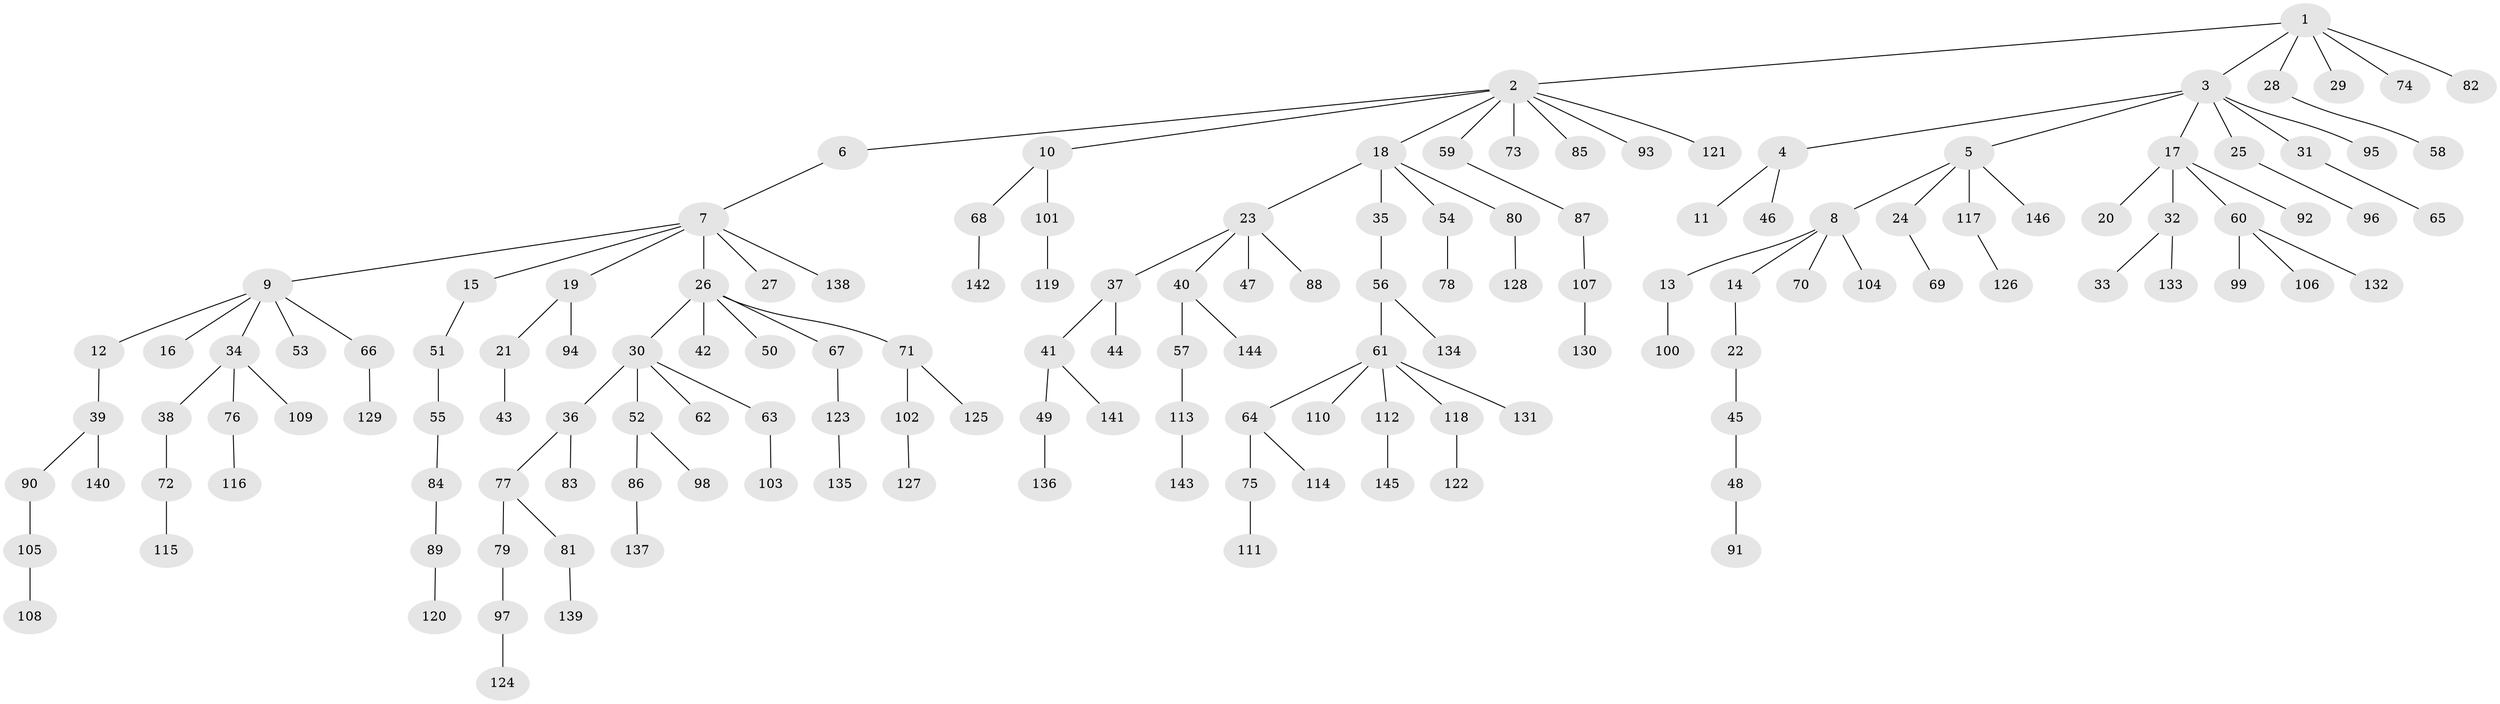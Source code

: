 // coarse degree distribution, {5: 0.03, 10: 0.01, 6: 0.03, 2: 0.19, 4: 0.04, 7: 0.01, 1: 0.59, 8: 0.01, 3: 0.09}
// Generated by graph-tools (version 1.1) at 2025/42/03/06/25 10:42:06]
// undirected, 146 vertices, 145 edges
graph export_dot {
graph [start="1"]
  node [color=gray90,style=filled];
  1;
  2;
  3;
  4;
  5;
  6;
  7;
  8;
  9;
  10;
  11;
  12;
  13;
  14;
  15;
  16;
  17;
  18;
  19;
  20;
  21;
  22;
  23;
  24;
  25;
  26;
  27;
  28;
  29;
  30;
  31;
  32;
  33;
  34;
  35;
  36;
  37;
  38;
  39;
  40;
  41;
  42;
  43;
  44;
  45;
  46;
  47;
  48;
  49;
  50;
  51;
  52;
  53;
  54;
  55;
  56;
  57;
  58;
  59;
  60;
  61;
  62;
  63;
  64;
  65;
  66;
  67;
  68;
  69;
  70;
  71;
  72;
  73;
  74;
  75;
  76;
  77;
  78;
  79;
  80;
  81;
  82;
  83;
  84;
  85;
  86;
  87;
  88;
  89;
  90;
  91;
  92;
  93;
  94;
  95;
  96;
  97;
  98;
  99;
  100;
  101;
  102;
  103;
  104;
  105;
  106;
  107;
  108;
  109;
  110;
  111;
  112;
  113;
  114;
  115;
  116;
  117;
  118;
  119;
  120;
  121;
  122;
  123;
  124;
  125;
  126;
  127;
  128;
  129;
  130;
  131;
  132;
  133;
  134;
  135;
  136;
  137;
  138;
  139;
  140;
  141;
  142;
  143;
  144;
  145;
  146;
  1 -- 2;
  1 -- 3;
  1 -- 28;
  1 -- 29;
  1 -- 74;
  1 -- 82;
  2 -- 6;
  2 -- 10;
  2 -- 18;
  2 -- 59;
  2 -- 73;
  2 -- 85;
  2 -- 93;
  2 -- 121;
  3 -- 4;
  3 -- 5;
  3 -- 17;
  3 -- 25;
  3 -- 31;
  3 -- 95;
  4 -- 11;
  4 -- 46;
  5 -- 8;
  5 -- 24;
  5 -- 117;
  5 -- 146;
  6 -- 7;
  7 -- 9;
  7 -- 15;
  7 -- 19;
  7 -- 26;
  7 -- 27;
  7 -- 138;
  8 -- 13;
  8 -- 14;
  8 -- 70;
  8 -- 104;
  9 -- 12;
  9 -- 16;
  9 -- 34;
  9 -- 53;
  9 -- 66;
  10 -- 68;
  10 -- 101;
  12 -- 39;
  13 -- 100;
  14 -- 22;
  15 -- 51;
  17 -- 20;
  17 -- 32;
  17 -- 60;
  17 -- 92;
  18 -- 23;
  18 -- 35;
  18 -- 54;
  18 -- 80;
  19 -- 21;
  19 -- 94;
  21 -- 43;
  22 -- 45;
  23 -- 37;
  23 -- 40;
  23 -- 47;
  23 -- 88;
  24 -- 69;
  25 -- 96;
  26 -- 30;
  26 -- 42;
  26 -- 50;
  26 -- 67;
  26 -- 71;
  28 -- 58;
  30 -- 36;
  30 -- 52;
  30 -- 62;
  30 -- 63;
  31 -- 65;
  32 -- 33;
  32 -- 133;
  34 -- 38;
  34 -- 76;
  34 -- 109;
  35 -- 56;
  36 -- 77;
  36 -- 83;
  37 -- 41;
  37 -- 44;
  38 -- 72;
  39 -- 90;
  39 -- 140;
  40 -- 57;
  40 -- 144;
  41 -- 49;
  41 -- 141;
  45 -- 48;
  48 -- 91;
  49 -- 136;
  51 -- 55;
  52 -- 86;
  52 -- 98;
  54 -- 78;
  55 -- 84;
  56 -- 61;
  56 -- 134;
  57 -- 113;
  59 -- 87;
  60 -- 99;
  60 -- 106;
  60 -- 132;
  61 -- 64;
  61 -- 110;
  61 -- 112;
  61 -- 118;
  61 -- 131;
  63 -- 103;
  64 -- 75;
  64 -- 114;
  66 -- 129;
  67 -- 123;
  68 -- 142;
  71 -- 102;
  71 -- 125;
  72 -- 115;
  75 -- 111;
  76 -- 116;
  77 -- 79;
  77 -- 81;
  79 -- 97;
  80 -- 128;
  81 -- 139;
  84 -- 89;
  86 -- 137;
  87 -- 107;
  89 -- 120;
  90 -- 105;
  97 -- 124;
  101 -- 119;
  102 -- 127;
  105 -- 108;
  107 -- 130;
  112 -- 145;
  113 -- 143;
  117 -- 126;
  118 -- 122;
  123 -- 135;
}
